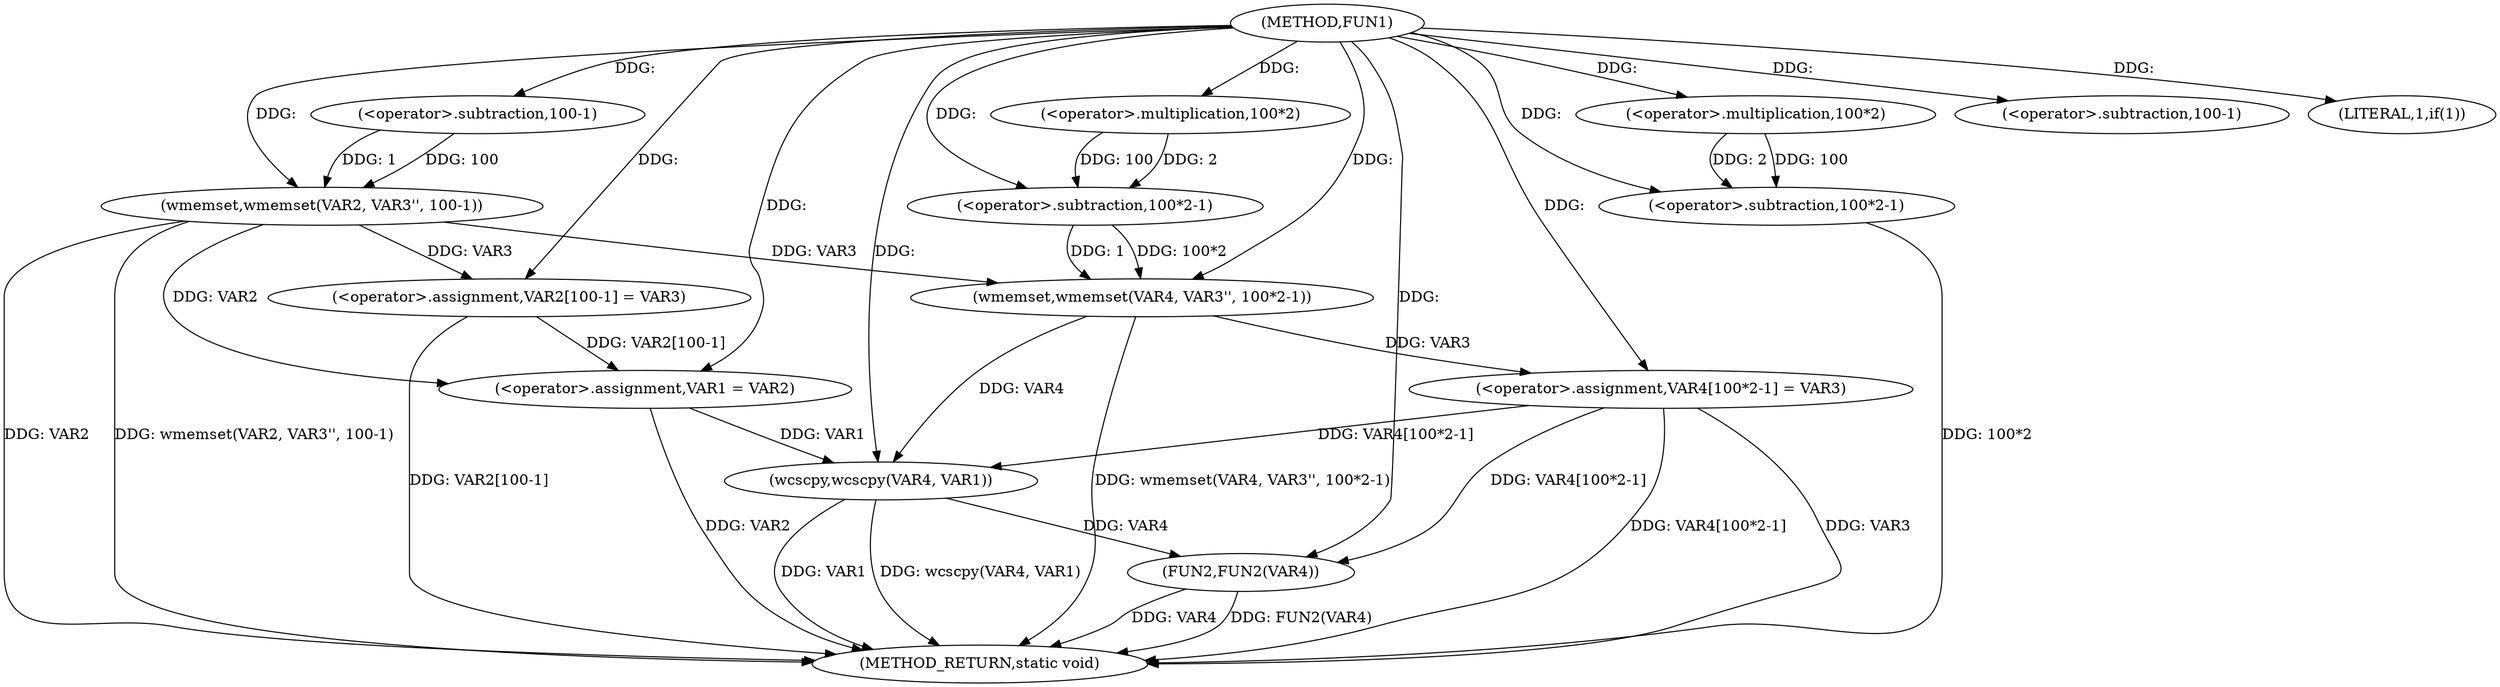 digraph FUN1 {  
"1000100" [label = "(METHOD,FUN1)" ]
"1000147" [label = "(METHOD_RETURN,static void)" ]
"1000104" [label = "(wmemset,wmemset(VAR2, VAR3'', 100-1))" ]
"1000107" [label = "(<operator>.subtraction,100-1)" ]
"1000110" [label = "(<operator>.assignment,VAR2[100-1] = VAR3)" ]
"1000113" [label = "(<operator>.subtraction,100-1)" ]
"1000118" [label = "(LITERAL,1,if(1))" ]
"1000120" [label = "(<operator>.assignment,VAR1 = VAR2)" ]
"1000125" [label = "(wmemset,wmemset(VAR4, VAR3'', 100*2-1))" ]
"1000128" [label = "(<operator>.subtraction,100*2-1)" ]
"1000129" [label = "(<operator>.multiplication,100*2)" ]
"1000133" [label = "(<operator>.assignment,VAR4[100*2-1] = VAR3)" ]
"1000136" [label = "(<operator>.subtraction,100*2-1)" ]
"1000137" [label = "(<operator>.multiplication,100*2)" ]
"1000142" [label = "(wcscpy,wcscpy(VAR4, VAR1))" ]
"1000145" [label = "(FUN2,FUN2(VAR4))" ]
  "1000142" -> "1000147"  [ label = "DDG: wcscpy(VAR4, VAR1)"] 
  "1000125" -> "1000147"  [ label = "DDG: wmemset(VAR4, VAR3'', 100*2-1)"] 
  "1000104" -> "1000147"  [ label = "DDG: wmemset(VAR2, VAR3'', 100-1)"] 
  "1000104" -> "1000147"  [ label = "DDG: VAR2"] 
  "1000133" -> "1000147"  [ label = "DDG: VAR3"] 
  "1000145" -> "1000147"  [ label = "DDG: VAR4"] 
  "1000110" -> "1000147"  [ label = "DDG: VAR2[100-1]"] 
  "1000136" -> "1000147"  [ label = "DDG: 100*2"] 
  "1000142" -> "1000147"  [ label = "DDG: VAR1"] 
  "1000133" -> "1000147"  [ label = "DDG: VAR4[100*2-1]"] 
  "1000120" -> "1000147"  [ label = "DDG: VAR2"] 
  "1000145" -> "1000147"  [ label = "DDG: FUN2(VAR4)"] 
  "1000100" -> "1000104"  [ label = "DDG: "] 
  "1000107" -> "1000104"  [ label = "DDG: 100"] 
  "1000107" -> "1000104"  [ label = "DDG: 1"] 
  "1000100" -> "1000107"  [ label = "DDG: "] 
  "1000104" -> "1000110"  [ label = "DDG: VAR3"] 
  "1000100" -> "1000110"  [ label = "DDG: "] 
  "1000100" -> "1000113"  [ label = "DDG: "] 
  "1000100" -> "1000118"  [ label = "DDG: "] 
  "1000104" -> "1000120"  [ label = "DDG: VAR2"] 
  "1000110" -> "1000120"  [ label = "DDG: VAR2[100-1]"] 
  "1000100" -> "1000120"  [ label = "DDG: "] 
  "1000100" -> "1000125"  [ label = "DDG: "] 
  "1000104" -> "1000125"  [ label = "DDG: VAR3"] 
  "1000128" -> "1000125"  [ label = "DDG: 100*2"] 
  "1000128" -> "1000125"  [ label = "DDG: 1"] 
  "1000129" -> "1000128"  [ label = "DDG: 100"] 
  "1000129" -> "1000128"  [ label = "DDG: 2"] 
  "1000100" -> "1000129"  [ label = "DDG: "] 
  "1000100" -> "1000128"  [ label = "DDG: "] 
  "1000125" -> "1000133"  [ label = "DDG: VAR3"] 
  "1000100" -> "1000133"  [ label = "DDG: "] 
  "1000137" -> "1000136"  [ label = "DDG: 100"] 
  "1000137" -> "1000136"  [ label = "DDG: 2"] 
  "1000100" -> "1000137"  [ label = "DDG: "] 
  "1000100" -> "1000136"  [ label = "DDG: "] 
  "1000125" -> "1000142"  [ label = "DDG: VAR4"] 
  "1000133" -> "1000142"  [ label = "DDG: VAR4[100*2-1]"] 
  "1000100" -> "1000142"  [ label = "DDG: "] 
  "1000120" -> "1000142"  [ label = "DDG: VAR1"] 
  "1000133" -> "1000145"  [ label = "DDG: VAR4[100*2-1]"] 
  "1000142" -> "1000145"  [ label = "DDG: VAR4"] 
  "1000100" -> "1000145"  [ label = "DDG: "] 
}
